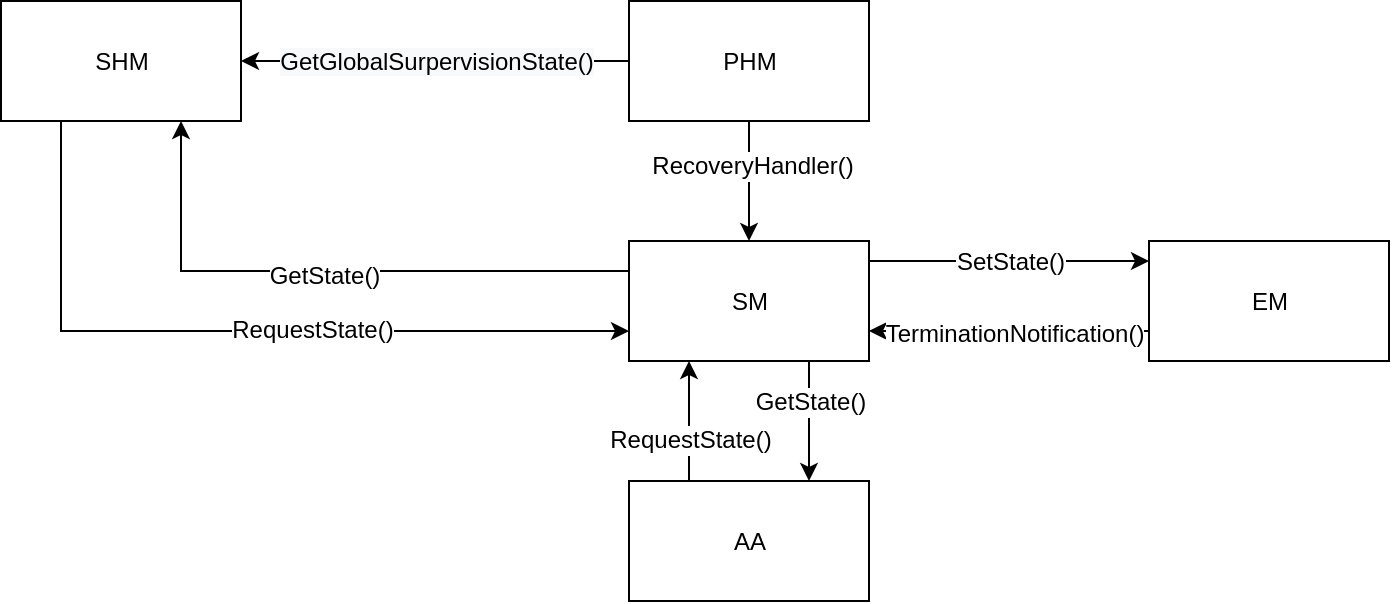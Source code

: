 <mxfile version="12.2.4" pages="3"><diagram id="qyud3nhRHBRE5iAtxMlc" name="Page-1"><mxGraphModel dx="2130" dy="782" grid="0" gridSize="10" guides="1" tooltips="1" connect="1" arrows="1" fold="1" page="1" pageScale="1" pageWidth="850" pageHeight="1100" math="0" shadow="0"><root><mxCell id="0"/><mxCell id="1" parent="0"/><mxCell id="12" style="edgeStyle=orthogonalEdgeStyle;rounded=0;orthogonalLoop=1;jettySize=auto;html=1;entryX=0.5;entryY=0;entryDx=0;entryDy=0;" parent="1" source="8" target="9" edge="1"><mxGeometry relative="1" as="geometry"/></mxCell><mxCell id="26" value="RecoveryHandler()" style="text;html=1;resizable=0;points=[];align=center;verticalAlign=middle;labelBackgroundColor=#ffffff;" parent="12" vertex="1" connectable="0"><mxGeometry x="-0.258" y="1" relative="1" as="geometry"><mxPoint as="offset"/></mxGeometry></mxCell><mxCell id="18" style="edgeStyle=orthogonalEdgeStyle;rounded=0;orthogonalLoop=1;jettySize=auto;html=1;entryX=1;entryY=0.5;entryDx=0;entryDy=0;exitX=0;exitY=0.5;exitDx=0;exitDy=0;" parent="1" source="8" target="17" edge="1"><mxGeometry relative="1" as="geometry"><mxPoint x="-447.5" y="180.5" as="sourcePoint"/></mxGeometry></mxCell><mxCell id="30" value="&lt;span style=&quot;text-align: left ; background-color: rgb(248 , 249 , 250)&quot;&gt;GetGlobalSurpervisionState()&lt;/span&gt;" style="text;html=1;resizable=0;points=[];align=center;verticalAlign=middle;labelBackgroundColor=#ffffff;" parent="18" vertex="1" connectable="0"><mxGeometry x="0.305" y="3" relative="1" as="geometry"><mxPoint x="29.5" y="-2.5" as="offset"/></mxGeometry></mxCell><mxCell id="8" value="PHM" style="rounded=0;whiteSpace=wrap;html=1;" parent="1" vertex="1"><mxGeometry x="-445.5" y="157.5" width="120" height="60" as="geometry"/></mxCell><mxCell id="11" style="edgeStyle=orthogonalEdgeStyle;rounded=0;orthogonalLoop=1;jettySize=auto;html=1;" parent="1" source="9" target="10" edge="1"><mxGeometry relative="1" as="geometry"><Array as="points"><mxPoint x="-295.5" y="287.5"/><mxPoint x="-295.5" y="287.5"/></Array></mxGeometry></mxCell><mxCell id="22" value="SetState()" style="text;html=1;resizable=0;points=[];align=center;verticalAlign=middle;labelBackgroundColor=#ffffff;" parent="11" vertex="1" connectable="0"><mxGeometry x="-0.297" y="1" relative="1" as="geometry"><mxPoint x="21" y="1.5" as="offset"/></mxGeometry></mxCell><mxCell id="15" style="edgeStyle=orthogonalEdgeStyle;rounded=0;orthogonalLoop=1;jettySize=auto;html=1;exitX=0.75;exitY=1;exitDx=0;exitDy=0;entryX=0.75;entryY=0;entryDx=0;entryDy=0;" parent="1" source="9" target="13" edge="1"><mxGeometry relative="1" as="geometry"/></mxCell><mxCell id="25" value="GetState()" style="text;html=1;resizable=0;points=[];align=center;verticalAlign=middle;labelBackgroundColor=#ffffff;" parent="15" vertex="1" connectable="0"><mxGeometry x="-0.364" y="1" relative="1" as="geometry"><mxPoint x="-1" y="1" as="offset"/></mxGeometry></mxCell><mxCell id="19" style="edgeStyle=orthogonalEdgeStyle;rounded=0;orthogonalLoop=1;jettySize=auto;html=1;exitX=0;exitY=0.25;exitDx=0;exitDy=0;entryX=0.75;entryY=1;entryDx=0;entryDy=0;" parent="1" source="9" target="17" edge="1"><mxGeometry relative="1" as="geometry"><mxPoint x="-585.5" y="217.5" as="targetPoint"/></mxGeometry></mxCell><mxCell id="27" value="GetState()" style="text;html=1;resizable=0;points=[];align=center;verticalAlign=middle;labelBackgroundColor=#ffffff;" parent="19" vertex="1" connectable="0"><mxGeometry x="0.025" y="2" relative="1" as="geometry"><mxPoint as="offset"/></mxGeometry></mxCell><mxCell id="9" value="SM" style="rounded=0;whiteSpace=wrap;html=1;" parent="1" vertex="1"><mxGeometry x="-445.5" y="277.5" width="120" height="60" as="geometry"/></mxCell><mxCell id="16" style="edgeStyle=orthogonalEdgeStyle;rounded=0;orthogonalLoop=1;jettySize=auto;html=1;exitX=0;exitY=0.75;exitDx=0;exitDy=0;entryX=1;entryY=0.75;entryDx=0;entryDy=0;" parent="1" source="10" target="9" edge="1"><mxGeometry relative="1" as="geometry"/></mxCell><mxCell id="23" value="TerminationNotification()" style="text;html=1;resizable=0;points=[];align=center;verticalAlign=middle;labelBackgroundColor=#ffffff;" parent="16" vertex="1" connectable="0"><mxGeometry x="0.291" relative="1" as="geometry"><mxPoint x="22.5" y="1" as="offset"/></mxGeometry></mxCell><mxCell id="10" value="EM" style="rounded=0;whiteSpace=wrap;html=1;" parent="1" vertex="1"><mxGeometry x="-185.5" y="277.5" width="120" height="60" as="geometry"/></mxCell><mxCell id="14" style="edgeStyle=orthogonalEdgeStyle;rounded=0;orthogonalLoop=1;jettySize=auto;html=1;exitX=0.25;exitY=0;exitDx=0;exitDy=0;entryX=0.25;entryY=1;entryDx=0;entryDy=0;" parent="1" source="13" target="9" edge="1"><mxGeometry relative="1" as="geometry"/></mxCell><mxCell id="24" value="RequestState()" style="text;html=1;resizable=0;points=[];align=center;verticalAlign=middle;labelBackgroundColor=#ffffff;" parent="14" vertex="1" connectable="0"><mxGeometry x="-0.407" y="-1" relative="1" as="geometry"><mxPoint x="-1" y="-2.5" as="offset"/></mxGeometry></mxCell><mxCell id="13" value="AA" style="rounded=0;whiteSpace=wrap;html=1;" parent="1" vertex="1"><mxGeometry x="-445.5" y="397.5" width="120" height="60" as="geometry"/></mxCell><mxCell id="20" style="edgeStyle=orthogonalEdgeStyle;rounded=0;orthogonalLoop=1;jettySize=auto;html=1;exitX=0.25;exitY=1;exitDx=0;exitDy=0;entryX=0;entryY=0.75;entryDx=0;entryDy=0;" parent="1" source="17" target="9" edge="1"><mxGeometry relative="1" as="geometry"/></mxCell><mxCell id="21" value="RequestState()" style="text;html=1;resizable=0;points=[];align=center;verticalAlign=middle;labelBackgroundColor=#ffffff;" parent="20" vertex="1" connectable="0"><mxGeometry x="0.182" y="1" relative="1" as="geometry"><mxPoint as="offset"/></mxGeometry></mxCell><mxCell id="17" value="SHM" style="rounded=0;whiteSpace=wrap;html=1;" parent="1" vertex="1"><mxGeometry x="-759.5" y="157.5" width="120" height="60" as="geometry"/></mxCell></root></mxGraphModel></diagram><diagram id="LeIICihUgVn-XmQCMb43" name="Page-2"><mxGraphModel dx="982" dy="782" grid="0" gridSize="10" guides="1" tooltips="1" connect="1" arrows="1" fold="1" page="1" pageScale="1" pageWidth="850" pageHeight="1100" math="0" shadow="0"><root><mxCell id="q31Sqpy93_41Eukc2Ebu-0"/><mxCell id="q31Sqpy93_41Eukc2Ebu-1" parent="q31Sqpy93_41Eukc2Ebu-0"/><mxCell id="SiEMfh4GBg3EB0trtg0Q-6" style="edgeStyle=orthogonalEdgeStyle;rounded=0;orthogonalLoop=1;jettySize=auto;html=1;entryX=0;entryY=0.5;entryDx=0;entryDy=0;exitX=1;exitY=0.5;exitDx=0;exitDy=0;" parent="q31Sqpy93_41Eukc2Ebu-1" target="0z9a4oBBG47CcjGNjual-8" edge="1" source="0z9a4oBBG47CcjGNjual-0"><mxGeometry relative="1" as="geometry"><mxPoint x="257.5" y="299.667" as="sourcePoint"/><mxPoint x="747.167" y="390" as="targetPoint"/></mxGeometry></mxCell><mxCell id="jY5wpRXyfFnoXcfipvO2-0" value="RequestState()" style="text;html=1;resizable=0;points=[];align=center;verticalAlign=middle;labelBackgroundColor=#ffffff;" parent="SiEMfh4GBg3EB0trtg0Q-6" vertex="1" connectable="0"><mxGeometry x="-0.54" y="-1" relative="1" as="geometry"><mxPoint x="34" y="-1" as="offset"/></mxGeometry></mxCell><mxCell id="SiEMfh4GBg3EB0trtg0Q-7" style="edgeStyle=orthogonalEdgeStyle;rounded=0;orthogonalLoop=1;jettySize=auto;html=1;exitX=0.5;exitY=0;exitDx=0;exitDy=0;entryX=0.5;entryY=1;entryDx=0;entryDy=0;" parent="q31Sqpy93_41Eukc2Ebu-1" source="0z9a4oBBG47CcjGNjual-12" target="0z9a4oBBG47CcjGNjual-8" edge="1"><mxGeometry relative="1" as="geometry"><mxPoint x="547.5" y="420" as="sourcePoint"/><mxPoint x="668" y="420" as="targetPoint"/></mxGeometry></mxCell><mxCell id="fF5EfI8xd1oM8kAaiWnw-0" value="RecoveryHandler()" style="text;html=1;resizable=0;points=[];align=center;verticalAlign=middle;labelBackgroundColor=#ffffff;" vertex="1" connectable="0" parent="SiEMfh4GBg3EB0trtg0Q-7"><mxGeometry x="-0.367" relative="1" as="geometry"><mxPoint x="7.5" y="-26" as="offset"/></mxGeometry></mxCell><mxCell id="SiEMfh4GBg3EB0trtg0Q-8" style="edgeStyle=orthogonalEdgeStyle;rounded=0;orthogonalLoop=1;jettySize=auto;html=1;entryX=0.25;entryY=0;entryDx=0;entryDy=0;" parent="q31Sqpy93_41Eukc2Ebu-1" edge="1" target="0z9a4oBBG47CcjGNjual-12"><mxGeometry relative="1" as="geometry"><mxPoint x="257.5" y="419.667" as="sourcePoint"/><mxPoint x="387.167" y="419.667" as="targetPoint"/></mxGeometry></mxCell><mxCell id="SiEMfh4GBg3EB0trtg0Q-11" value="ReportCheckpoint()" style="text;html=1;resizable=0;points=[];align=center;verticalAlign=middle;labelBackgroundColor=#ffffff;" parent="SiEMfh4GBg3EB0trtg0Q-8" vertex="1" connectable="0"><mxGeometry x="-0.165" y="-1" relative="1" as="geometry"><mxPoint x="7" y="-1" as="offset"/></mxGeometry></mxCell><mxCell id="SiEMfh4GBg3EB0trtg0Q-9" style="edgeStyle=orthogonalEdgeStyle;rounded=0;orthogonalLoop=1;jettySize=auto;html=1;entryX=0.25;entryY=1;entryDx=0;entryDy=0;" parent="q31Sqpy93_41Eukc2Ebu-1" target="0z9a4oBBG47CcjGNjual-12" edge="1"><mxGeometry relative="1" as="geometry"><mxPoint x="258" y="555" as="sourcePoint"/><mxPoint x="427.167" y="449.667" as="targetPoint"/></mxGeometry></mxCell><mxCell id="SiEMfh4GBg3EB0trtg0Q-12" value="ReportCheckpoint()" style="text;html=1;resizable=0;points=[];align=center;verticalAlign=middle;labelBackgroundColor=#ffffff;" parent="SiEMfh4GBg3EB0trtg0Q-9" vertex="1" connectable="0"><mxGeometry x="-0.701" y="-5" relative="1" as="geometry"><mxPoint x="54.5" y="-5" as="offset"/></mxGeometry></mxCell><mxCell id="SiEMfh4GBg3EB0trtg0Q-10" style="edgeStyle=orthogonalEdgeStyle;rounded=0;orthogonalLoop=1;jettySize=auto;html=1;entryX=0.75;entryY=1;entryDx=0;entryDy=0;exitX=1;exitY=0.5;exitDx=0;exitDy=0;" parent="q31Sqpy93_41Eukc2Ebu-1" target="0z9a4oBBG47CcjGNjual-12" edge="1" source="0z9a4oBBG47CcjGNjual-6"><mxGeometry relative="1" as="geometry"><mxPoint x="257.5" y="679.667" as="sourcePoint"/><mxPoint x="507.167" y="449.667" as="targetPoint"/></mxGeometry></mxCell><mxCell id="SiEMfh4GBg3EB0trtg0Q-13" value="ReportCheckpoint()" style="text;html=1;resizable=0;points=[];align=center;verticalAlign=middle;labelBackgroundColor=#ffffff;" parent="SiEMfh4GBg3EB0trtg0Q-10" vertex="1" connectable="0"><mxGeometry x="-0.682" y="-2" relative="1" as="geometry"><mxPoint x="21" y="-2" as="offset"/></mxGeometry></mxCell><mxCell id="0z9a4oBBG47CcjGNjual-0" value="&lt;span&gt;sm_control_aa&lt;/span&gt;" style="html=1;" parent="q31Sqpy93_41Eukc2Ebu-1" vertex="1"><mxGeometry x="77.5" y="245.5" width="180" height="90" as="geometry"/></mxCell><mxCell id="0z9a4oBBG47CcjGNjual-1" value="" style="shape=component;jettyWidth=8;jettyHeight=4;" parent="0z9a4oBBG47CcjGNjual-0" vertex="1"><mxGeometry x="1" width="20" height="20" relative="1" as="geometry"><mxPoint x="-27" y="7" as="offset"/></mxGeometry></mxCell><mxCell id="0z9a4oBBG47CcjGNjual-2" value="&lt;span&gt;alive_supervision_aa&lt;/span&gt;" style="html=1;" parent="q31Sqpy93_41Eukc2Ebu-1" vertex="1"><mxGeometry x="77.5" y="375" width="180" height="90" as="geometry"/></mxCell><mxCell id="0z9a4oBBG47CcjGNjual-3" value="" style="shape=component;jettyWidth=8;jettyHeight=4;" parent="0z9a4oBBG47CcjGNjual-2" vertex="1"><mxGeometry x="1" width="20" height="20" relative="1" as="geometry"><mxPoint x="-27" y="7" as="offset"/></mxGeometry></mxCell><mxCell id="0z9a4oBBG47CcjGNjual-4" value="&lt;span&gt;deadline_supervision_aa&lt;/span&gt;" style="html=1;" parent="q31Sqpy93_41Eukc2Ebu-1" vertex="1"><mxGeometry x="77.5" y="509.5" width="180" height="90" as="geometry"/></mxCell><mxCell id="0z9a4oBBG47CcjGNjual-5" value="" style="shape=component;jettyWidth=8;jettyHeight=4;" parent="0z9a4oBBG47CcjGNjual-4" vertex="1"><mxGeometry x="1" width="20" height="20" relative="1" as="geometry"><mxPoint x="-27" y="7" as="offset"/></mxGeometry></mxCell><mxCell id="0z9a4oBBG47CcjGNjual-6" value="&lt;span&gt;logical_supervision_aa&lt;/span&gt;" style="html=1;" parent="q31Sqpy93_41Eukc2Ebu-1" vertex="1"><mxGeometry x="77.5" y="644" width="180" height="90" as="geometry"/></mxCell><mxCell id="0z9a4oBBG47CcjGNjual-7" value="" style="shape=component;jettyWidth=8;jettyHeight=4;" parent="0z9a4oBBG47CcjGNjual-6" vertex="1"><mxGeometry x="1" width="20" height="20" relative="1" as="geometry"><mxPoint x="-27" y="7" as="offset"/></mxGeometry></mxCell><mxCell id="0z9a4oBBG47CcjGNjual-8" value="&lt;span&gt;sm_statemanager&lt;/span&gt;" style="html=1;" parent="q31Sqpy93_41Eukc2Ebu-1" vertex="1"><mxGeometry x="383" y="245.5" width="180" height="90" as="geometry"/></mxCell><mxCell id="0z9a4oBBG47CcjGNjual-9" value="" style="shape=component;jettyWidth=8;jettyHeight=4;" parent="0z9a4oBBG47CcjGNjual-8" vertex="1"><mxGeometry x="1" width="20" height="20" relative="1" as="geometry"><mxPoint x="-27" y="7" as="offset"/></mxGeometry></mxCell><mxCell id="0z9a4oBBG47CcjGNjual-12" value="&lt;span&gt;phm_healthmanager&lt;/span&gt;" style="html=1;" parent="q31Sqpy93_41Eukc2Ebu-1" vertex="1"><mxGeometry x="385.5" y="445" width="180" height="90" as="geometry"/></mxCell><mxCell id="0z9a4oBBG47CcjGNjual-13" value="" style="shape=component;jettyWidth=8;jettyHeight=4;" parent="0z9a4oBBG47CcjGNjual-12" vertex="1"><mxGeometry x="1" width="20" height="20" relative="1" as="geometry"><mxPoint x="-27" y="7" as="offset"/></mxGeometry></mxCell></root></mxGraphModel></diagram><diagram id="vYAWvdG6wkT4AjqpTGts" name="Page-3"><mxGraphModel dx="982" dy="782" grid="1" gridSize="10" guides="1" tooltips="1" connect="1" arrows="1" fold="1" page="1" pageScale="1" pageWidth="850" pageHeight="1100" math="0" shadow="0"><root><mxCell id="GTICxCY3RKWsJ6Va7nc--0"/><mxCell id="GTICxCY3RKWsJ6Va7nc--1" parent="GTICxCY3RKWsJ6Va7nc--0"/></root></mxGraphModel></diagram></mxfile>
